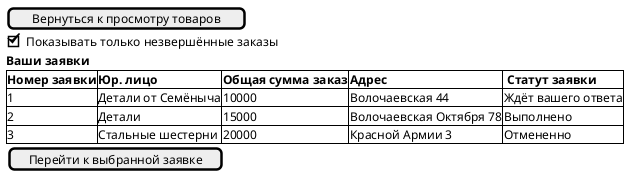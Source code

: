 @startsalt Отправление заявки
{
    [Вернуться к просмотру товаров]         
    [X]Показывать только незвершённые заказы
    <b>Ваши заявки
    {#<b>Номер заявки|<b>Юр. лицо| <b>Общая сумма заказ| <b>Адрес| <b> Статут заявки
    1|Детали от Семёныча|10000|Волочаевская 44 | Ждёт вашего ответа
    2|Детали|15000|Волочаевская Октября 78 | Выполнено
    3|Стальные шестерни|20000|Красной Армии 3 |     Отмененно
    }
    {
        [Перейти к выбранной заявке]
    }
    
}
@endsalt